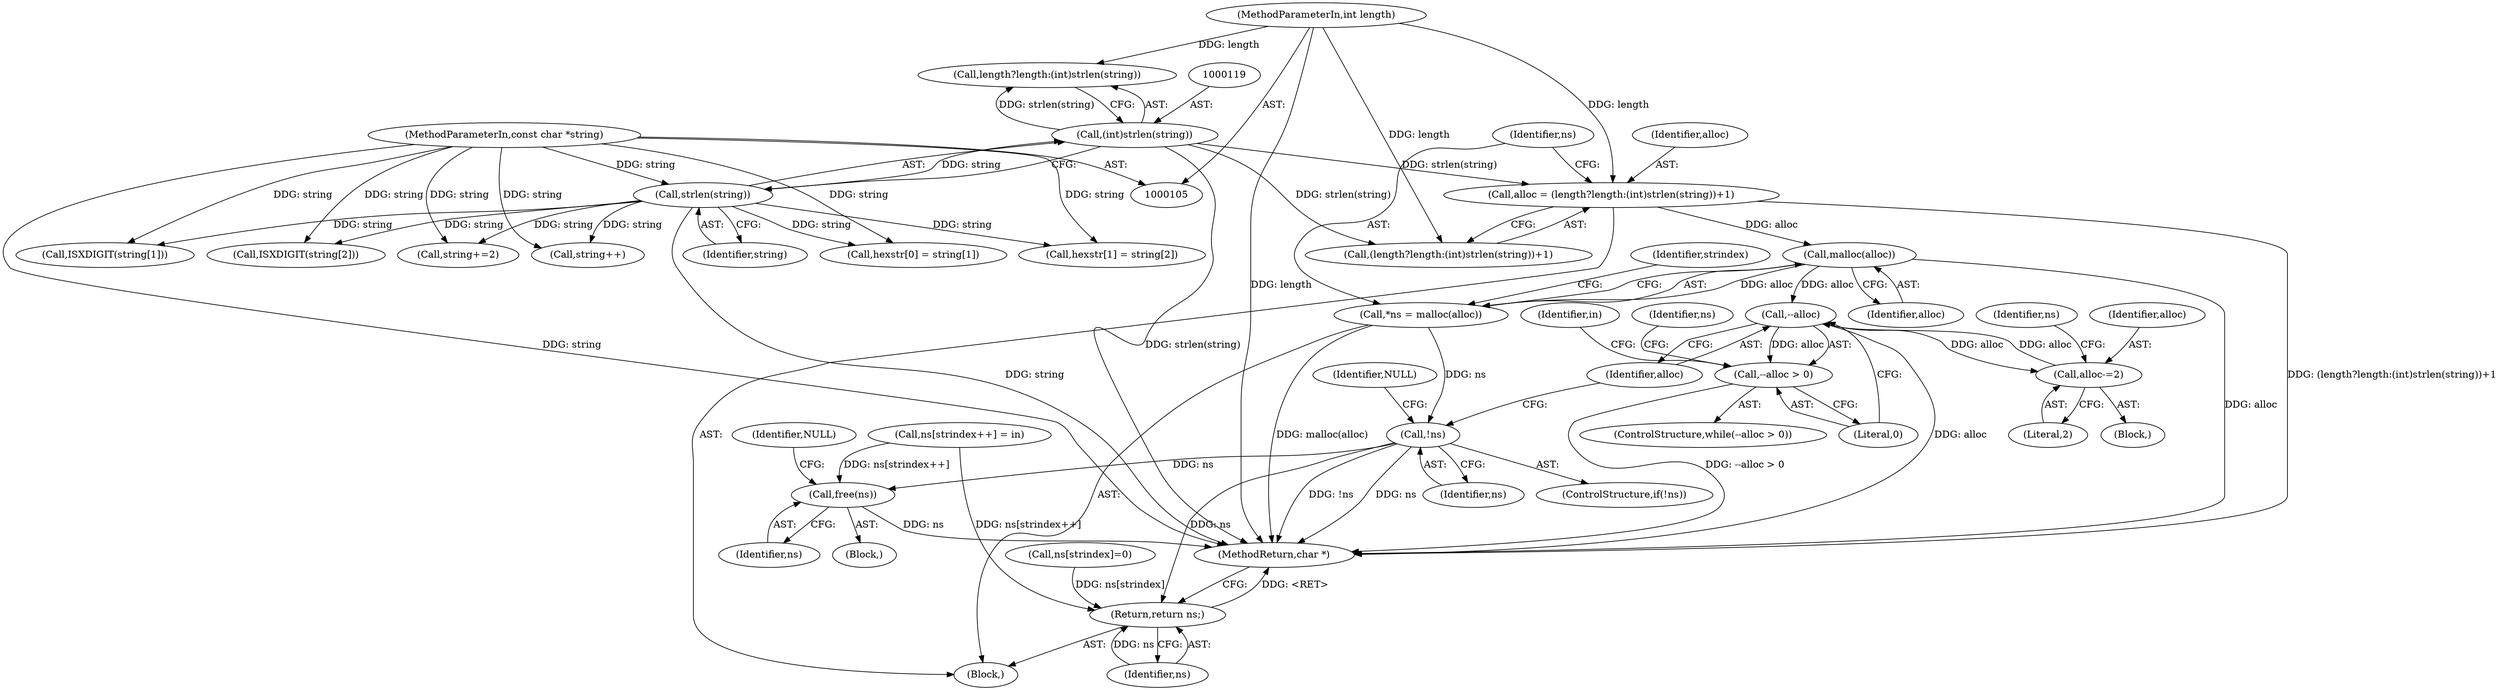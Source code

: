 digraph "1_curl_75ca568fa1c19de4c5358fed246686de8467c238_0@API" {
"1000126" [label="(Call,malloc(alloc))"];
"1000112" [label="(Call,alloc = (length?length:(int)strlen(string))+1)"];
"1000108" [label="(MethodParameterIn,int length)"];
"1000118" [label="(Call,(int)strlen(string))"];
"1000120" [label="(Call,strlen(string))"];
"1000107" [label="(MethodParameterIn,const char *string)"];
"1000124" [label="(Call,*ns = malloc(alloc))"];
"1000136" [label="(Call,!ns)"];
"1000207" [label="(Call,free(ns))"];
"1000236" [label="(Return,return ns;)"];
"1000142" [label="(Call,--alloc)"];
"1000141" [label="(Call,--alloc > 0)"];
"1000214" [label="(Call,alloc-=2)"];
"1000124" [label="(Call,*ns = malloc(alloc))"];
"1000112" [label="(Call,alloc = (length?length:(int)strlen(string))+1)"];
"1000167" [label="(Call,hexstr[0] = string[1])"];
"1000131" [label="(Identifier,strindex)"];
"1000136" [label="(Call,!ns)"];
"1000214" [label="(Call,alloc-=2)"];
"1000174" [label="(Call,hexstr[1] = string[2])"];
"1000216" [label="(Literal,2)"];
"1000110" [label="(Block,)"];
"1000139" [label="(Identifier,NULL)"];
"1000237" [label="(Identifier,ns)"];
"1000144" [label="(Literal,0)"];
"1000219" [label="(Identifier,ns)"];
"1000211" [label="(Call,string+=2)"];
"1000137" [label="(Identifier,ns)"];
"1000142" [label="(Call,--alloc)"];
"1000115" [label="(Call,length?length:(int)strlen(string))"];
"1000210" [label="(Identifier,NULL)"];
"1000238" [label="(MethodReturn,char *)"];
"1000225" [label="(Call,ns[strindex]=0)"];
"1000118" [label="(Call,(int)strlen(string))"];
"1000127" [label="(Identifier,alloc)"];
"1000156" [label="(Call,ISXDIGIT(string[1]))"];
"1000143" [label="(Identifier,alloc)"];
"1000227" [label="(Identifier,ns)"];
"1000113" [label="(Identifier,alloc)"];
"1000121" [label="(Identifier,string)"];
"1000236" [label="(Return,return ns;)"];
"1000217" [label="(Call,ns[strindex++] = in)"];
"1000140" [label="(ControlStructure,while(--alloc > 0))"];
"1000215" [label="(Identifier,alloc)"];
"1000147" [label="(Identifier,in)"];
"1000141" [label="(Call,--alloc > 0)"];
"1000114" [label="(Call,(length?length:(int)strlen(string))+1)"];
"1000208" [label="(Identifier,ns)"];
"1000125" [label="(Identifier,ns)"];
"1000107" [label="(MethodParameterIn,const char *string)"];
"1000135" [label="(ControlStructure,if(!ns))"];
"1000160" [label="(Call,ISXDIGIT(string[2]))"];
"1000207" [label="(Call,free(ns))"];
"1000206" [label="(Block,)"];
"1000120" [label="(Call,strlen(string))"];
"1000164" [label="(Block,)"];
"1000223" [label="(Call,string++)"];
"1000126" [label="(Call,malloc(alloc))"];
"1000108" [label="(MethodParameterIn,int length)"];
"1000126" -> "1000124"  [label="AST: "];
"1000126" -> "1000127"  [label="CFG: "];
"1000127" -> "1000126"  [label="AST: "];
"1000124" -> "1000126"  [label="CFG: "];
"1000126" -> "1000238"  [label="DDG: alloc"];
"1000126" -> "1000124"  [label="DDG: alloc"];
"1000112" -> "1000126"  [label="DDG: alloc"];
"1000126" -> "1000142"  [label="DDG: alloc"];
"1000112" -> "1000110"  [label="AST: "];
"1000112" -> "1000114"  [label="CFG: "];
"1000113" -> "1000112"  [label="AST: "];
"1000114" -> "1000112"  [label="AST: "];
"1000125" -> "1000112"  [label="CFG: "];
"1000112" -> "1000238"  [label="DDG: (length?length:(int)strlen(string))+1"];
"1000108" -> "1000112"  [label="DDG: length"];
"1000118" -> "1000112"  [label="DDG: strlen(string)"];
"1000108" -> "1000105"  [label="AST: "];
"1000108" -> "1000238"  [label="DDG: length"];
"1000108" -> "1000114"  [label="DDG: length"];
"1000108" -> "1000115"  [label="DDG: length"];
"1000118" -> "1000115"  [label="AST: "];
"1000118" -> "1000120"  [label="CFG: "];
"1000119" -> "1000118"  [label="AST: "];
"1000120" -> "1000118"  [label="AST: "];
"1000115" -> "1000118"  [label="CFG: "];
"1000118" -> "1000238"  [label="DDG: strlen(string)"];
"1000118" -> "1000114"  [label="DDG: strlen(string)"];
"1000118" -> "1000115"  [label="DDG: strlen(string)"];
"1000120" -> "1000118"  [label="DDG: string"];
"1000120" -> "1000121"  [label="CFG: "];
"1000121" -> "1000120"  [label="AST: "];
"1000120" -> "1000238"  [label="DDG: string"];
"1000107" -> "1000120"  [label="DDG: string"];
"1000120" -> "1000156"  [label="DDG: string"];
"1000120" -> "1000160"  [label="DDG: string"];
"1000120" -> "1000167"  [label="DDG: string"];
"1000120" -> "1000174"  [label="DDG: string"];
"1000120" -> "1000211"  [label="DDG: string"];
"1000120" -> "1000223"  [label="DDG: string"];
"1000107" -> "1000105"  [label="AST: "];
"1000107" -> "1000238"  [label="DDG: string"];
"1000107" -> "1000156"  [label="DDG: string"];
"1000107" -> "1000160"  [label="DDG: string"];
"1000107" -> "1000167"  [label="DDG: string"];
"1000107" -> "1000174"  [label="DDG: string"];
"1000107" -> "1000211"  [label="DDG: string"];
"1000107" -> "1000223"  [label="DDG: string"];
"1000124" -> "1000110"  [label="AST: "];
"1000125" -> "1000124"  [label="AST: "];
"1000131" -> "1000124"  [label="CFG: "];
"1000124" -> "1000238"  [label="DDG: malloc(alloc)"];
"1000124" -> "1000136"  [label="DDG: ns"];
"1000136" -> "1000135"  [label="AST: "];
"1000136" -> "1000137"  [label="CFG: "];
"1000137" -> "1000136"  [label="AST: "];
"1000139" -> "1000136"  [label="CFG: "];
"1000143" -> "1000136"  [label="CFG: "];
"1000136" -> "1000238"  [label="DDG: !ns"];
"1000136" -> "1000238"  [label="DDG: ns"];
"1000136" -> "1000207"  [label="DDG: ns"];
"1000136" -> "1000236"  [label="DDG: ns"];
"1000207" -> "1000206"  [label="AST: "];
"1000207" -> "1000208"  [label="CFG: "];
"1000208" -> "1000207"  [label="AST: "];
"1000210" -> "1000207"  [label="CFG: "];
"1000207" -> "1000238"  [label="DDG: ns"];
"1000217" -> "1000207"  [label="DDG: ns[strindex++]"];
"1000236" -> "1000110"  [label="AST: "];
"1000236" -> "1000237"  [label="CFG: "];
"1000237" -> "1000236"  [label="AST: "];
"1000238" -> "1000236"  [label="CFG: "];
"1000236" -> "1000238"  [label="DDG: <RET>"];
"1000237" -> "1000236"  [label="DDG: ns"];
"1000225" -> "1000236"  [label="DDG: ns[strindex]"];
"1000217" -> "1000236"  [label="DDG: ns[strindex++]"];
"1000142" -> "1000141"  [label="AST: "];
"1000142" -> "1000143"  [label="CFG: "];
"1000143" -> "1000142"  [label="AST: "];
"1000144" -> "1000142"  [label="CFG: "];
"1000142" -> "1000238"  [label="DDG: alloc"];
"1000142" -> "1000141"  [label="DDG: alloc"];
"1000214" -> "1000142"  [label="DDG: alloc"];
"1000142" -> "1000214"  [label="DDG: alloc"];
"1000141" -> "1000140"  [label="AST: "];
"1000141" -> "1000144"  [label="CFG: "];
"1000144" -> "1000141"  [label="AST: "];
"1000147" -> "1000141"  [label="CFG: "];
"1000227" -> "1000141"  [label="CFG: "];
"1000141" -> "1000238"  [label="DDG: --alloc > 0"];
"1000214" -> "1000164"  [label="AST: "];
"1000214" -> "1000216"  [label="CFG: "];
"1000215" -> "1000214"  [label="AST: "];
"1000216" -> "1000214"  [label="AST: "];
"1000219" -> "1000214"  [label="CFG: "];
}
